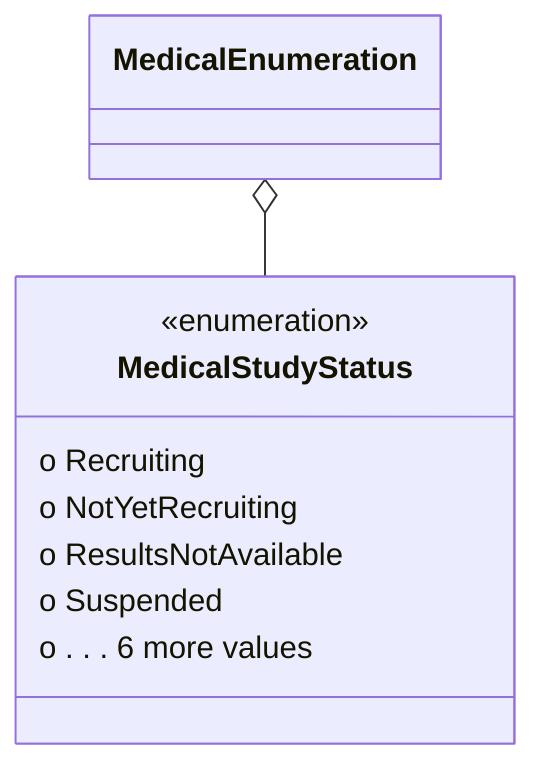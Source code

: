 classDiagram
MedicalEnumeration o-- MedicalStudyStatus
  class MedicalStudyStatus {
<<enumeration>>
  o Recruiting
  o NotYetRecruiting
  o ResultsNotAvailable
  o Suspended
  o . . . 6 more values
}